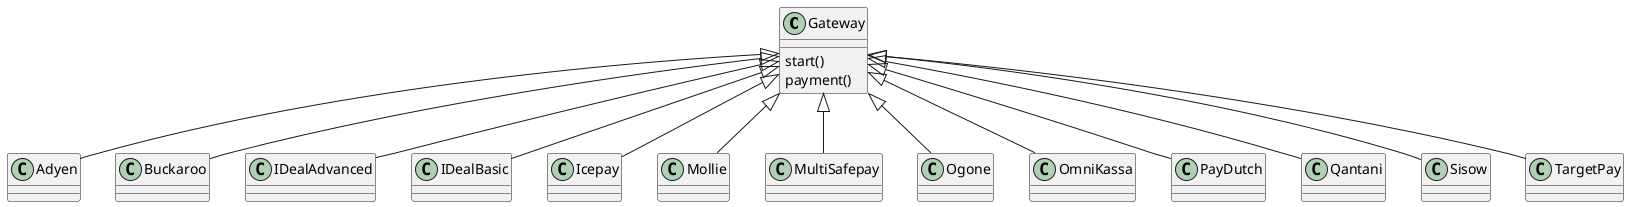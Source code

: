@startuml

class Gateway {
	start()
	payment()
}

Gateway <|-- Adyen
Gateway <|-- Buckaroo
Gateway <|-- IDealAdvanced
Gateway <|-- IDealBasic
Gateway <|-- Icepay
Gateway <|-- Mollie
Gateway <|-- MultiSafepay
Gateway <|-- Ogone
Gateway <|-- OmniKassa
Gateway <|-- PayDutch
Gateway <|-- Qantani
Gateway <|-- Sisow
Gateway <|-- TargetPay

@enduml